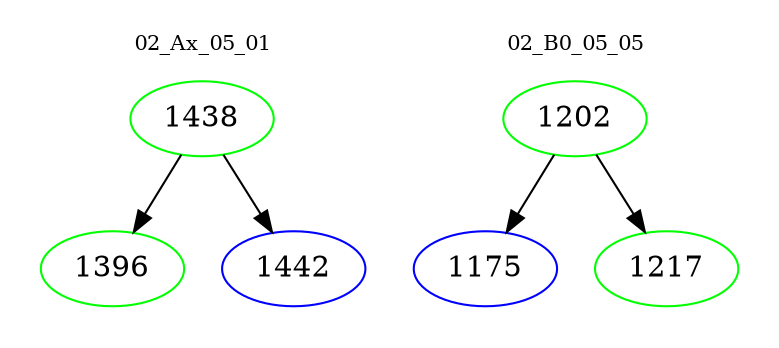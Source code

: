 digraph{
subgraph cluster_0 {
color = white
label = "02_Ax_05_01";
fontsize=10;
T0_1438 [label="1438", color="green"]
T0_1438 -> T0_1396 [color="black"]
T0_1396 [label="1396", color="green"]
T0_1438 -> T0_1442 [color="black"]
T0_1442 [label="1442", color="blue"]
}
subgraph cluster_1 {
color = white
label = "02_B0_05_05";
fontsize=10;
T1_1202 [label="1202", color="green"]
T1_1202 -> T1_1175 [color="black"]
T1_1175 [label="1175", color="blue"]
T1_1202 -> T1_1217 [color="black"]
T1_1217 [label="1217", color="green"]
}
}
